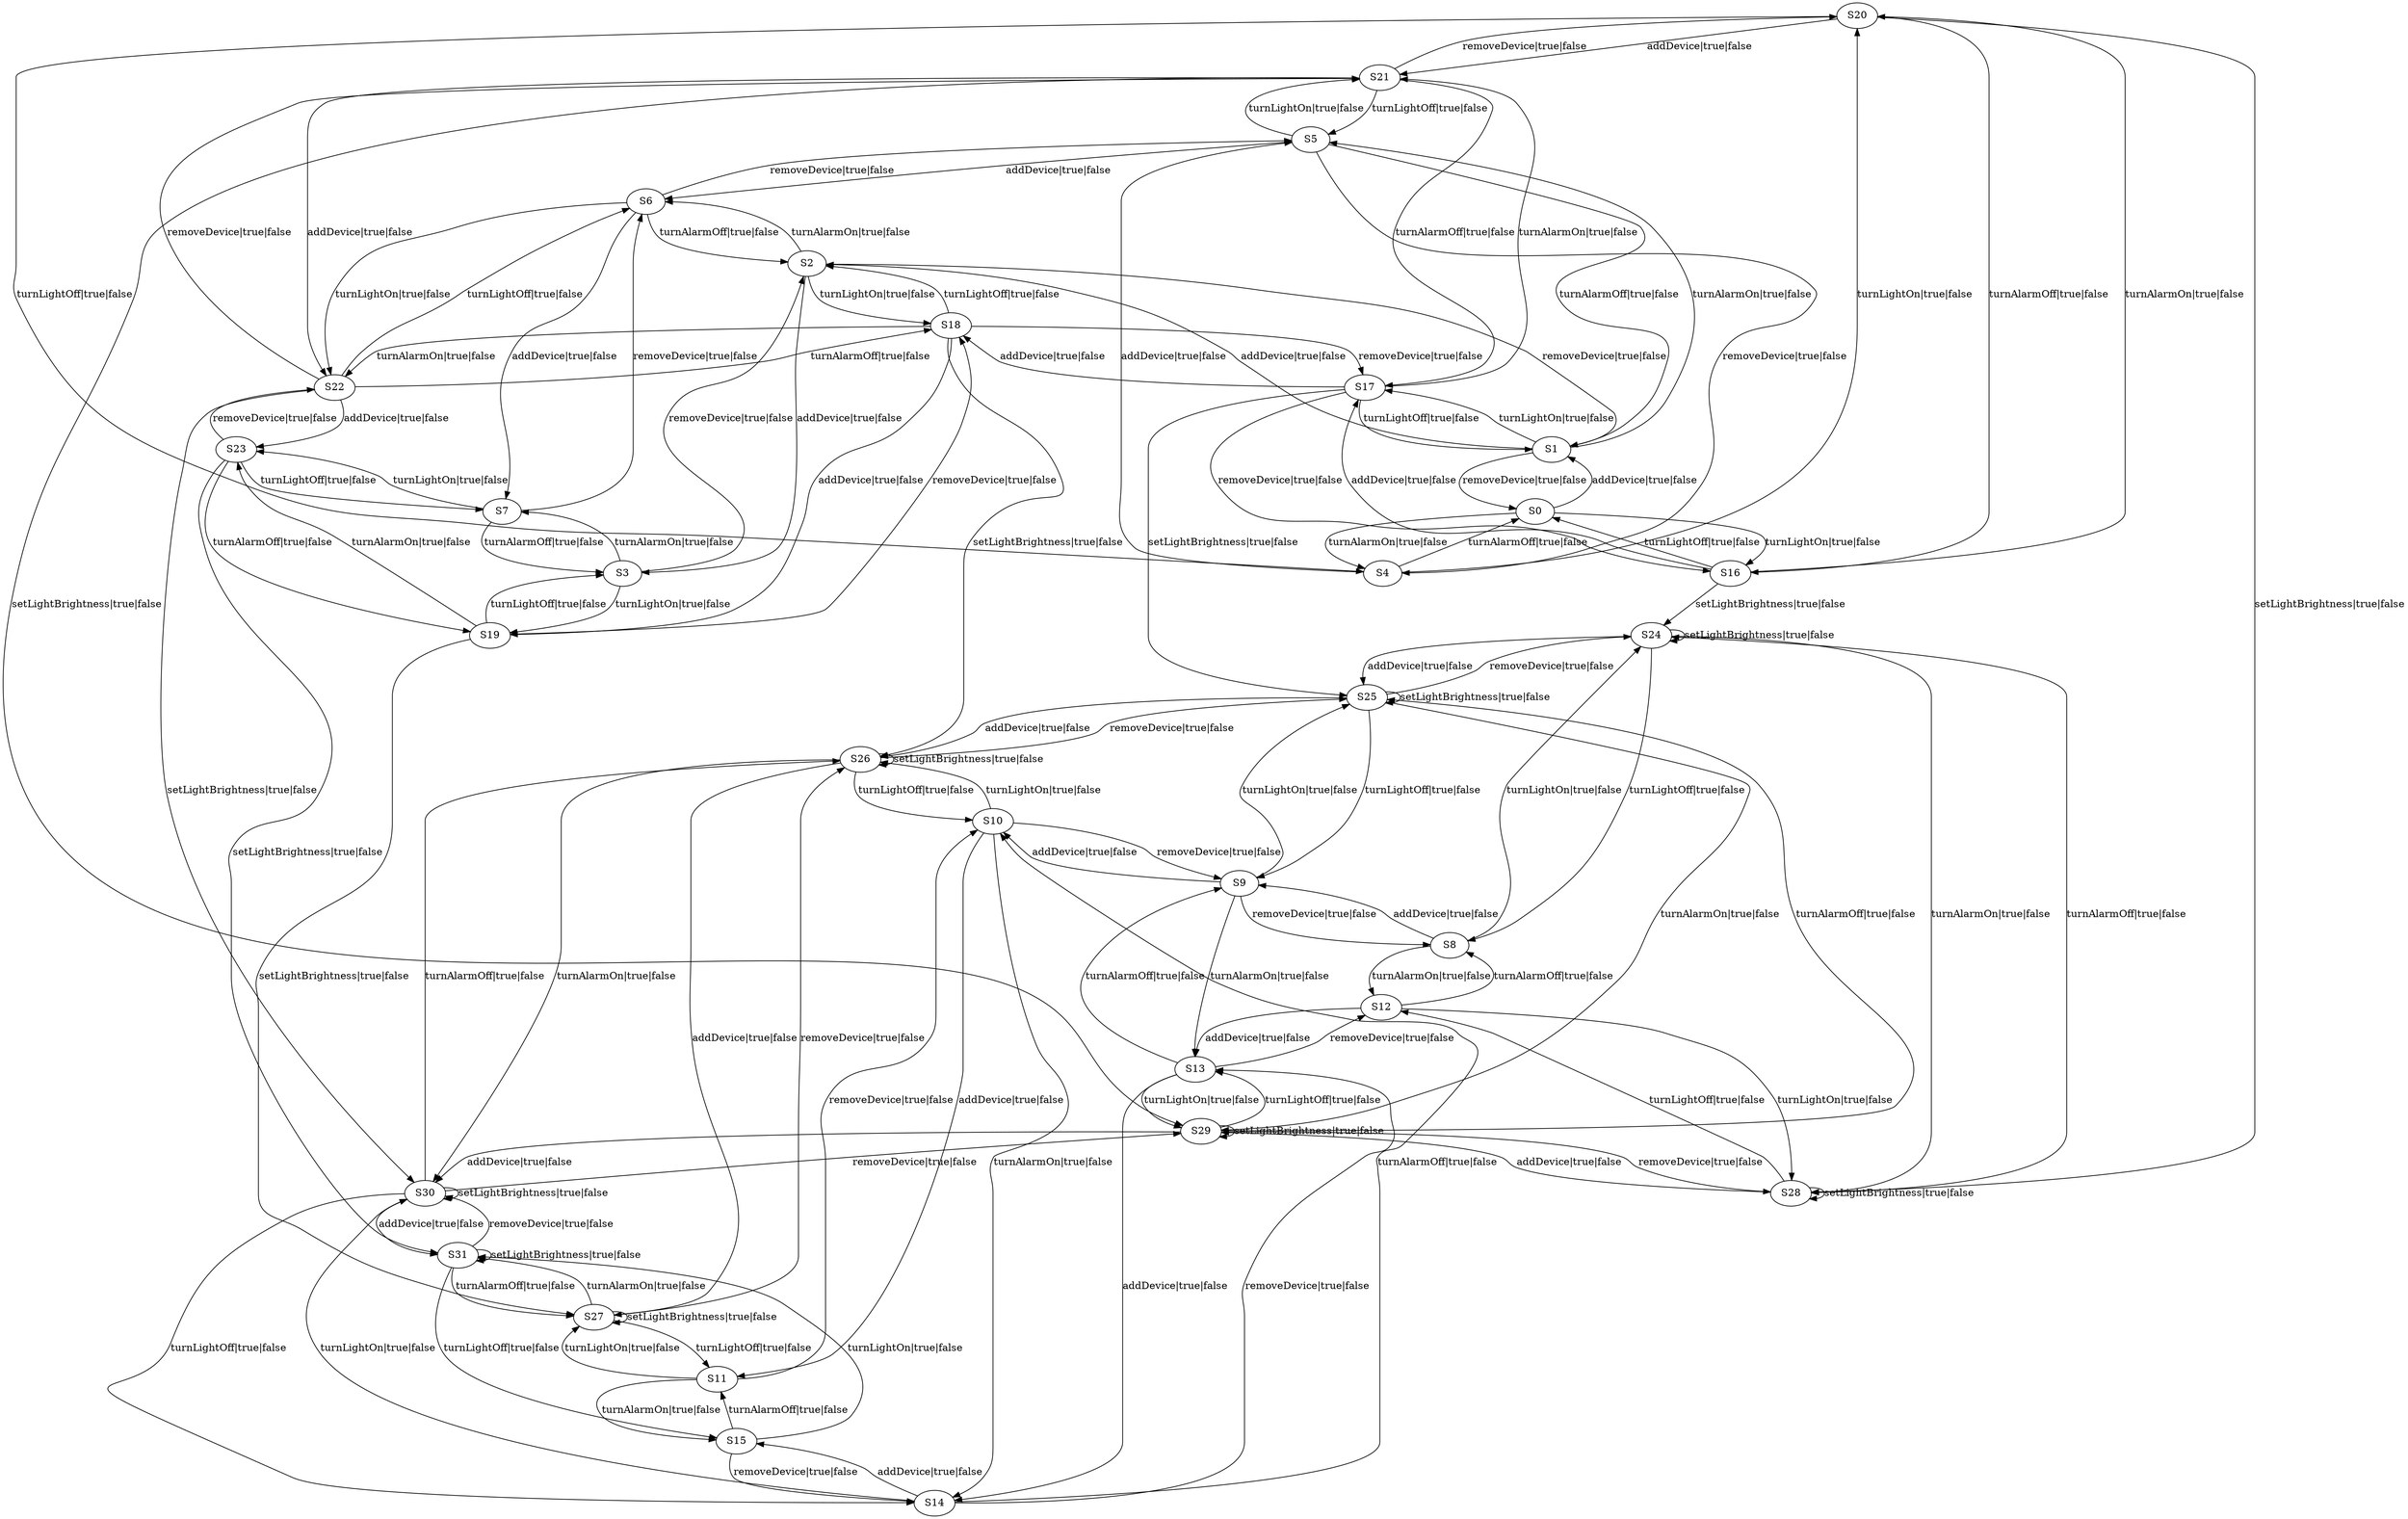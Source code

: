 digraph g {

	S24 -> S25 [label="addDevice|true|false"];
	S2 -> S18 [label="turnLightOn|true|false"];
	S6 -> S2 [label="turnAlarmOff|true|false"];
	S6 -> S7 [label="addDevice|true|false"];
	S5 -> S21 [label="turnLightOn|true|false"];
	S16 -> S17 [label="addDevice|true|false"];
	S29 -> S13 [label="turnLightOff|true|false"];
	S25 -> S9 [label="turnLightOff|true|false"];
	S25 -> S29 [label="turnAlarmOn|true|false"];
	S17 -> S21 [label="turnAlarmOn|true|false"];
	S22 -> S30 [label="setLightBrightness|true|false"];
	S14 -> S15 [label="addDevice|true|false"];
	S2 -> S6 [label="turnAlarmOn|true|false"];
	S8 -> S12 [label="turnAlarmOn|true|false"];
	S25 -> S24 [label="removeDevice|true|false"];
	S19 -> S3 [label="turnLightOff|true|false"];
	S13 -> S12 [label="removeDevice|true|false"];
	S5 -> S6 [label="addDevice|true|false"];
	S12 -> S28 [label="turnLightOn|true|false"];
	S27 -> S31 [label="turnAlarmOn|true|false"];
	S27 -> S27 [label="setLightBrightness|true|false"];
	S24 -> S8 [label="turnLightOff|true|false"];
	S31 -> S30 [label="removeDevice|true|false"];
	S0 -> S1 [label="addDevice|true|false"];
	S16 -> S0 [label="turnLightOff|true|false"];
	S20 -> S21 [label="addDevice|true|false"];
	S19 -> S18 [label="removeDevice|true|false"];
	S20 -> S28 [label="setLightBrightness|true|false"];
	S13 -> S29 [label="turnLightOn|true|false"];
	S29 -> S30 [label="addDevice|true|false"];
	S14 -> S10 [label="turnAlarmOff|true|false"];
	S18 -> S2 [label="turnLightOff|true|false"];
	S17 -> S25 [label="setLightBrightness|true|false"];
	S22 -> S18 [label="turnAlarmOff|true|false"];
	S1 -> S0 [label="removeDevice|true|false"];
	S7 -> S6 [label="removeDevice|true|false"];
	S10 -> S11 [label="addDevice|true|false"];
	S26 -> S25 [label="removeDevice|true|false"];
	S22 -> S23 [label="addDevice|true|false"];
	S3 -> S7 [label="turnAlarmOn|true|false"];
	S30 -> S30 [label="setLightBrightness|true|false"];
	S20 -> S16 [label="turnAlarmOff|true|false"];
	S30 -> S14 [label="turnLightOff|true|false"];
	S2 -> S1 [label="removeDevice|true|false"];
	S28 -> S12 [label="turnLightOff|true|false"];
	S17 -> S18 [label="addDevice|true|false"];
	S18 -> S19 [label="addDevice|true|false"];
	S9 -> S25 [label="turnLightOn|true|false"];
	S26 -> S26 [label="setLightBrightness|true|false"];
	S4 -> S5 [label="addDevice|true|false"];
	S9 -> S13 [label="turnAlarmOn|true|false"];
	S14 -> S13 [label="removeDevice|true|false"];
	S16 -> S20 [label="turnAlarmOn|true|false"];
	S29 -> S25 [label="turnAlarmOff|true|false"];
	S12 -> S13 [label="addDevice|true|false"];
	S19 -> S27 [label="setLightBrightness|true|false"];
	S11 -> S15 [label="turnAlarmOn|true|false"];
	S22 -> S21 [label="removeDevice|true|false"];
	S10 -> S14 [label="turnAlarmOn|true|false"];
	S6 -> S5 [label="removeDevice|true|false"];
	S18 -> S17 [label="removeDevice|true|false"];
	S21 -> S22 [label="addDevice|true|false"];
	S25 -> S25 [label="setLightBrightness|true|false"];
	S23 -> S31 [label="setLightBrightness|true|false"];
	S5 -> S4 [label="removeDevice|true|false"];
	S15 -> S14 [label="removeDevice|true|false"];
	S13 -> S9 [label="turnAlarmOff|true|false"];
	S2 -> S3 [label="addDevice|true|false"];
	S10 -> S26 [label="turnLightOn|true|false"];
	S0 -> S16 [label="turnLightOn|true|false"];
	S10 -> S9 [label="removeDevice|true|false"];
	S12 -> S8 [label="turnAlarmOff|true|false"];
	S31 -> S31 [label="setLightBrightness|true|false"];
	S18 -> S26 [label="setLightBrightness|true|false"];
	S26 -> S30 [label="turnAlarmOn|true|false"];
	S29 -> S29 [label="setLightBrightness|true|false"];
	S30 -> S31 [label="addDevice|true|false"];
	S7 -> S3 [label="turnAlarmOff|true|false"];
	S24 -> S24 [label="setLightBrightness|true|false"];
	S26 -> S10 [label="turnLightOff|true|false"];
	S27 -> S11 [label="turnLightOff|true|false"];
	S17 -> S16 [label="removeDevice|true|false"];
	S30 -> S29 [label="removeDevice|true|false"];
	S25 -> S26 [label="addDevice|true|false"];
	S1 -> S17 [label="turnLightOn|true|false"];
	S28 -> S29 [label="addDevice|true|false"];
	S3 -> S2 [label="removeDevice|true|false"];
	S11 -> S27 [label="turnLightOn|true|false"];
	S23 -> S7 [label="turnLightOff|true|false"];
	S9 -> S8 [label="removeDevice|true|false"];
	S30 -> S26 [label="turnAlarmOff|true|false"];
	S20 -> S4 [label="turnLightOff|true|false"];
	S21 -> S17 [label="turnAlarmOff|true|false"];
	S21 -> S29 [label="setLightBrightness|true|false"];
	S21 -> S20 [label="removeDevice|true|false"];
	S4 -> S0 [label="turnAlarmOff|true|false"];
	S4 -> S20 [label="turnLightOn|true|false"];
	S19 -> S23 [label="turnAlarmOn|true|false"];
	S6 -> S22 [label="turnLightOn|true|false"];
	S23 -> S19 [label="turnAlarmOff|true|false"];
	S18 -> S22 [label="turnAlarmOn|true|false"];
	S15 -> S11 [label="turnAlarmOff|true|false"];
	S11 -> S10 [label="removeDevice|true|false"];
	S15 -> S31 [label="turnLightOn|true|false"];
	S7 -> S23 [label="turnLightOn|true|false"];
	S1 -> S2 [label="addDevice|true|false"];
	S24 -> S28 [label="turnAlarmOn|true|false"];
	S0 -> S4 [label="turnAlarmOn|true|false"];
	S22 -> S6 [label="turnLightOff|true|false"];
	S5 -> S1 [label="turnAlarmOff|true|false"];
	S28 -> S28 [label="setLightBrightness|true|false"];
	S8 -> S24 [label="turnLightOn|true|false"];
	S16 -> S24 [label="setLightBrightness|true|false"];
	S17 -> S1 [label="turnLightOff|true|false"];
	S1 -> S5 [label="turnAlarmOn|true|false"];
	S29 -> S28 [label="removeDevice|true|false"];
	S27 -> S26 [label="removeDevice|true|false"];
	S28 -> S24 [label="turnAlarmOff|true|false"];
	S31 -> S27 [label="turnAlarmOff|true|false"];
	S9 -> S10 [label="addDevice|true|false"];
	S3 -> S19 [label="turnLightOn|true|false"];
	S8 -> S9 [label="addDevice|true|false"];
	S21 -> S5 [label="turnLightOff|true|false"];
	S31 -> S15 [label="turnLightOff|true|false"];
	S26 -> S27 [label="addDevice|true|false"];
	S13 -> S14 [label="addDevice|true|false"];
	S14 -> S30 [label="turnLightOn|true|false"];
	S23 -> S22 [label="removeDevice|true|false"];

}
